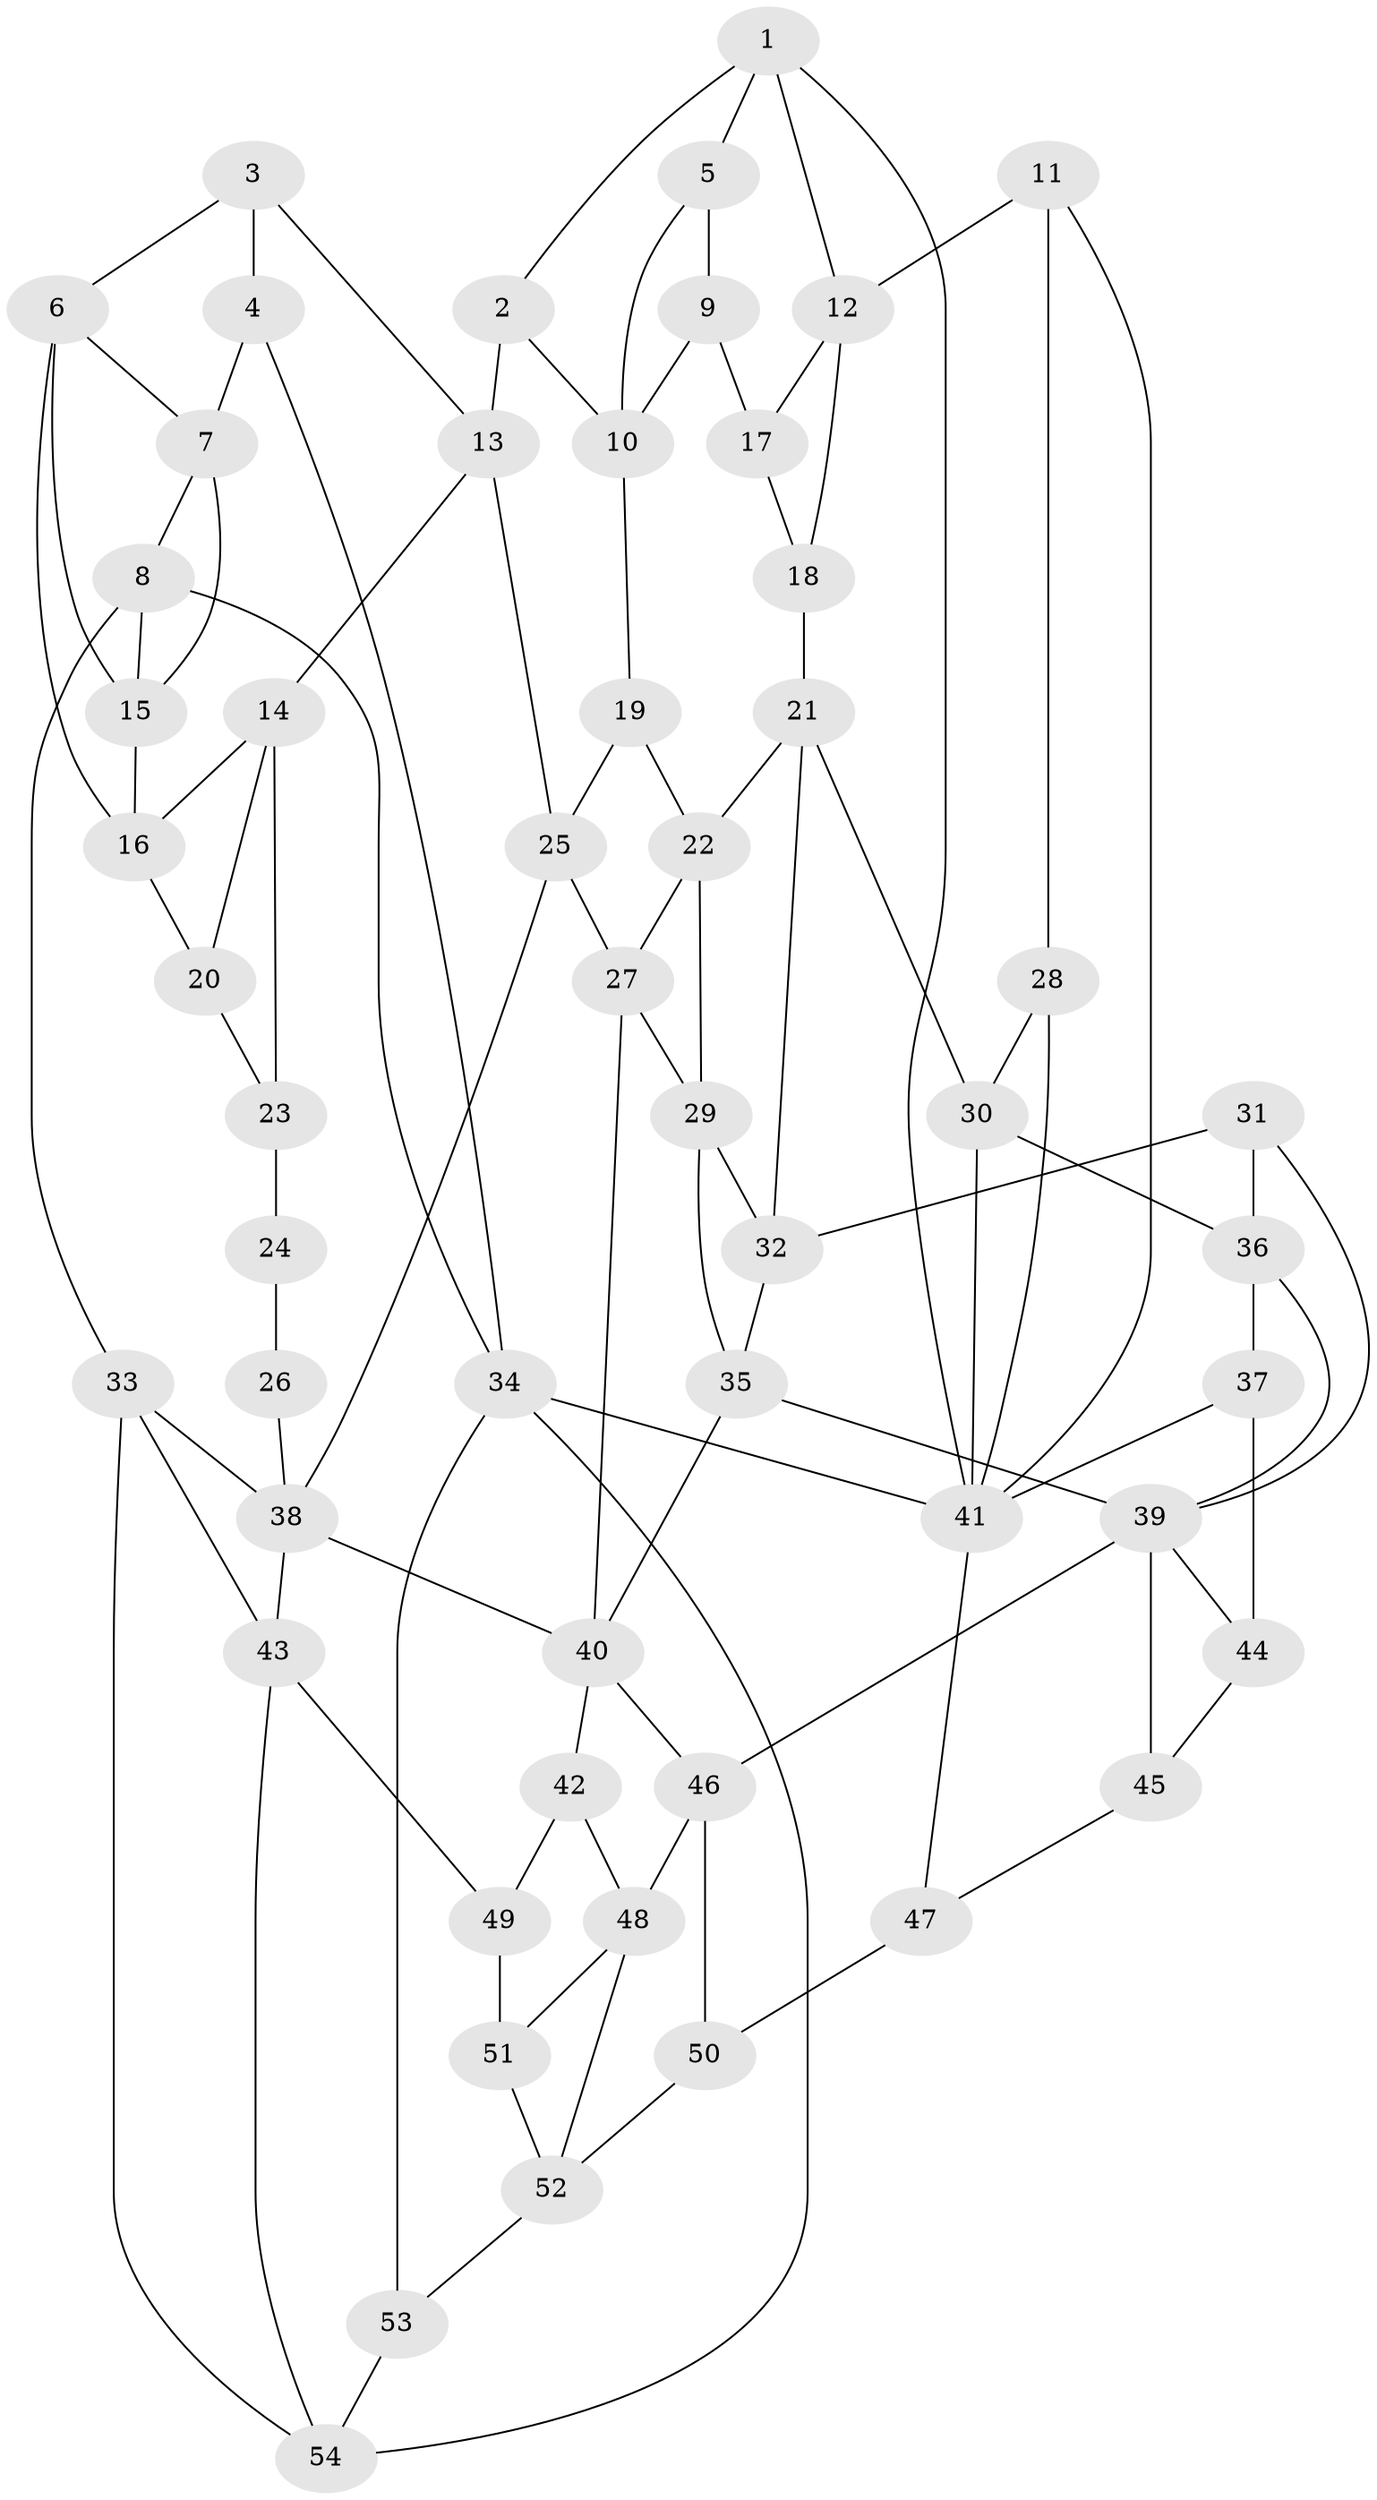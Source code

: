 // original degree distribution, {3: 0.018518518518518517, 4: 0.23148148148148148, 6: 0.21296296296296297, 5: 0.5370370370370371}
// Generated by graph-tools (version 1.1) at 2025/27/03/09/25 03:27:07]
// undirected, 54 vertices, 99 edges
graph export_dot {
graph [start="1"]
  node [color=gray90,style=filled];
  1;
  2;
  3;
  4;
  5;
  6;
  7;
  8;
  9;
  10;
  11;
  12;
  13;
  14;
  15;
  16;
  17;
  18;
  19;
  20;
  21;
  22;
  23;
  24;
  25;
  26;
  27;
  28;
  29;
  30;
  31;
  32;
  33;
  34;
  35;
  36;
  37;
  38;
  39;
  40;
  41;
  42;
  43;
  44;
  45;
  46;
  47;
  48;
  49;
  50;
  51;
  52;
  53;
  54;
  1 -- 2 [weight=1.0];
  1 -- 5 [weight=1.0];
  1 -- 12 [weight=1.0];
  1 -- 41 [weight=1.0];
  2 -- 10 [weight=1.0];
  2 -- 13 [weight=1.0];
  3 -- 4 [weight=1.0];
  3 -- 6 [weight=1.0];
  3 -- 13 [weight=1.0];
  4 -- 7 [weight=1.0];
  4 -- 34 [weight=1.0];
  5 -- 9 [weight=1.0];
  5 -- 10 [weight=1.0];
  6 -- 7 [weight=1.0];
  6 -- 15 [weight=1.0];
  6 -- 16 [weight=1.0];
  7 -- 8 [weight=1.0];
  7 -- 15 [weight=1.0];
  8 -- 15 [weight=1.0];
  8 -- 33 [weight=1.0];
  8 -- 34 [weight=1.0];
  9 -- 10 [weight=1.0];
  9 -- 17 [weight=2.0];
  10 -- 19 [weight=1.0];
  11 -- 12 [weight=1.0];
  11 -- 28 [weight=2.0];
  11 -- 41 [weight=1.0];
  12 -- 17 [weight=1.0];
  12 -- 18 [weight=1.0];
  13 -- 14 [weight=1.0];
  13 -- 25 [weight=1.0];
  14 -- 16 [weight=1.0];
  14 -- 20 [weight=1.0];
  14 -- 23 [weight=1.0];
  15 -- 16 [weight=1.0];
  16 -- 20 [weight=1.0];
  17 -- 18 [weight=1.0];
  18 -- 21 [weight=1.0];
  19 -- 22 [weight=1.0];
  19 -- 25 [weight=1.0];
  20 -- 23 [weight=1.0];
  21 -- 22 [weight=1.0];
  21 -- 30 [weight=1.0];
  21 -- 32 [weight=1.0];
  22 -- 27 [weight=1.0];
  22 -- 29 [weight=1.0];
  23 -- 24 [weight=2.0];
  24 -- 26 [weight=2.0];
  25 -- 27 [weight=1.0];
  25 -- 38 [weight=1.0];
  26 -- 38 [weight=2.0];
  27 -- 29 [weight=1.0];
  27 -- 40 [weight=1.0];
  28 -- 30 [weight=1.0];
  28 -- 41 [weight=1.0];
  29 -- 32 [weight=1.0];
  29 -- 35 [weight=1.0];
  30 -- 36 [weight=1.0];
  30 -- 41 [weight=1.0];
  31 -- 32 [weight=1.0];
  31 -- 36 [weight=1.0];
  31 -- 39 [weight=1.0];
  32 -- 35 [weight=1.0];
  33 -- 38 [weight=1.0];
  33 -- 43 [weight=1.0];
  33 -- 54 [weight=1.0];
  34 -- 41 [weight=2.0];
  34 -- 53 [weight=1.0];
  34 -- 54 [weight=1.0];
  35 -- 39 [weight=1.0];
  35 -- 40 [weight=1.0];
  36 -- 37 [weight=1.0];
  36 -- 39 [weight=1.0];
  37 -- 41 [weight=1.0];
  37 -- 44 [weight=2.0];
  38 -- 40 [weight=1.0];
  38 -- 43 [weight=1.0];
  39 -- 44 [weight=1.0];
  39 -- 45 [weight=1.0];
  39 -- 46 [weight=1.0];
  40 -- 42 [weight=2.0];
  40 -- 46 [weight=1.0];
  41 -- 47 [weight=1.0];
  42 -- 48 [weight=1.0];
  42 -- 49 [weight=1.0];
  43 -- 49 [weight=1.0];
  43 -- 54 [weight=1.0];
  44 -- 45 [weight=1.0];
  45 -- 47 [weight=1.0];
  46 -- 48 [weight=1.0];
  46 -- 50 [weight=1.0];
  47 -- 50 [weight=2.0];
  48 -- 51 [weight=1.0];
  48 -- 52 [weight=1.0];
  49 -- 51 [weight=2.0];
  50 -- 52 [weight=1.0];
  51 -- 52 [weight=1.0];
  52 -- 53 [weight=1.0];
  53 -- 54 [weight=1.0];
}
